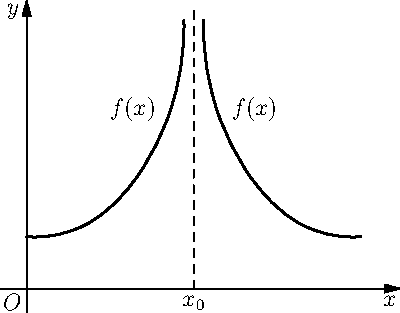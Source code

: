 size(200);
import graph;
path p=(0,21)..controls(2,21)and(2,21)..(2,21)
..controls(9.64194239684,20.7401804638)and(17.2210387776,22.4627023685)..(24,26)
..controls(33.1337150979,30.7660205927)and(40.2441515673,38.4647736581)..(46,47)
..controls(51.021628423,54.4464669625)and(55.0371943434,62.5215606526)..(58,71)
  ..controls(62.2646573781,83.2038510478)and(64.2970821017,96.0758742975)..(64,109);

draw(Label("$f(x)$",Relative(0.7),align=2W),p,linewidth(1));
pair P=point(p,length(p));
pair Q=(P.x+4,0);
label("$x_{0}$",Q.x,align=S);
pair R=(P.x+4,P.y);
draw(Q--R+(0,4),dashed);
draw(Label("$f(x)$",Relative(0.7),align=2E),reflect(Q,R)*p,linewidth(1));

label("$O$",(0,0),SW);
xlimits(-1,2P.x+20);
axes("$x$","$y$",Arrow());

